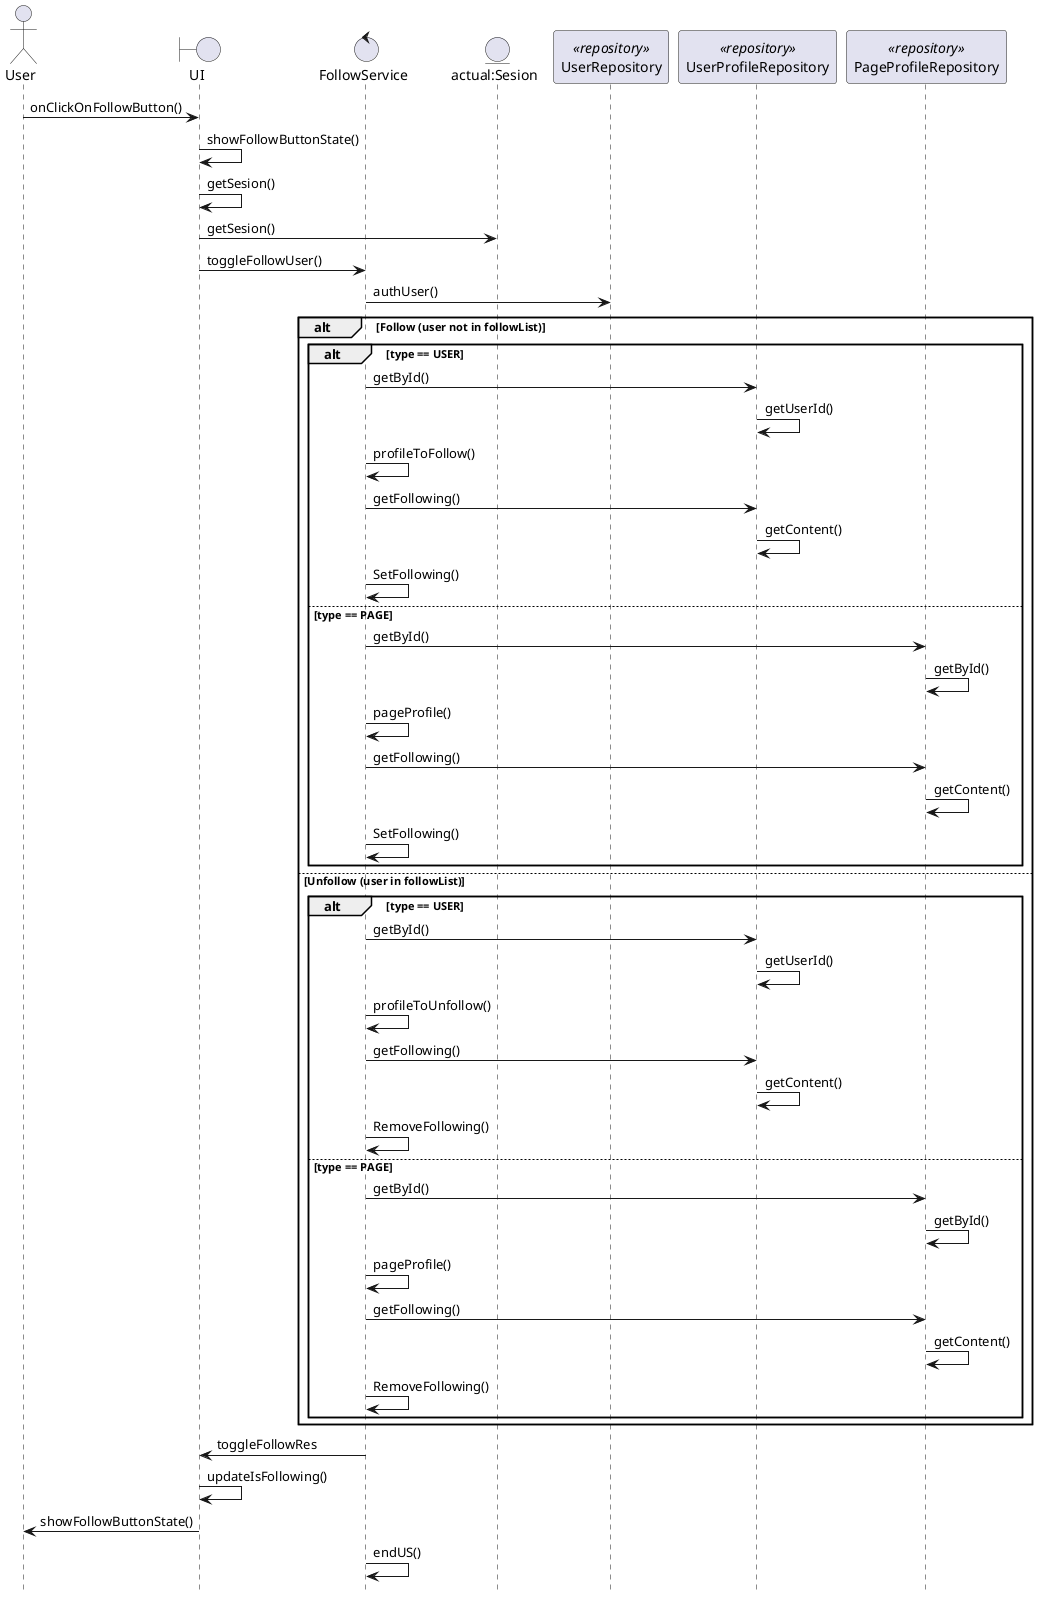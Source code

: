@startuml
actor User
boundary "UI" as UI
control "FollowService" as FS
entity "actual:Sesion" as S
participant "UserRepository" as UR <<repository>>
participant "UserProfileRepository" as UPR <<repository>>
participant "PageProfileRepository" as PPR <<repository>>

User -> UI: onClickOnFollowButton()
UI -> UI: showFollowButtonState()
UI -> UI: getSesion() 
UI -> S: getSesion()
UI -> FS: toggleFollowUser()
FS -> UR: authUser()
alt Follow (user not in followList)
    alt type == USER
        FS -> UPR: getById()
        UPR -> UPR: getUserId()
        FS -> FS: profileToFollow()
        FS -> UPR: getFollowing()
        UPR -> UPR: getContent()
        FS -> FS: SetFollowing()
    else type == PAGE
        FS -> PPR: getById()
        PPR -> PPR: getById()
        FS -> FS: pageProfile()
        FS -> PPR: getFollowing()
        PPR -> PPR: getContent()
        FS -> FS: SetFollowing()
    end
else Unfollow (user in followList)
    alt type == USER
        FS -> UPR: getById()
        UPR -> UPR: getUserId()
        FS -> FS: profileToUnfollow()
        FS -> UPR: getFollowing()
        UPR -> UPR: getContent()
        FS -> FS: RemoveFollowing()
    else type == PAGE
        FS -> PPR: getById()
        PPR -> PPR: getById()
        FS -> FS: pageProfile()
        FS -> PPR: getFollowing()
        PPR -> PPR: getContent()
        FS -> FS: RemoveFollowing()
        end
end

FS -> UI: toggleFollowRes
UI -> UI: updateIsFollowing()
UI -> User: showFollowButtonState()
FS -> FS: endUS()

hide footbox
@enduml